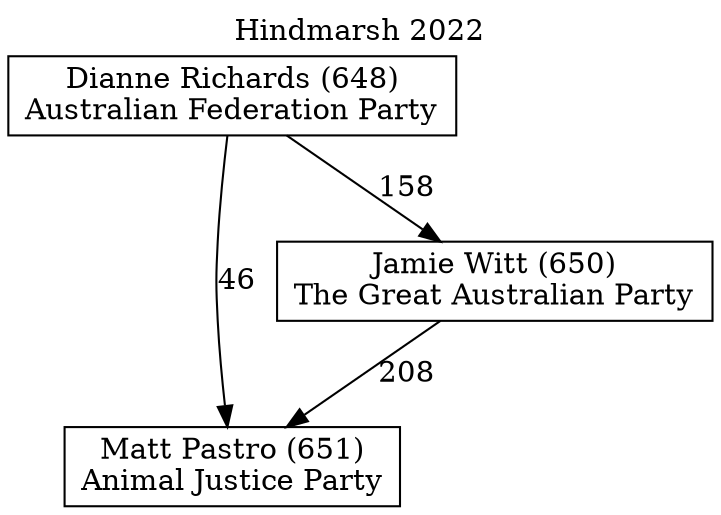 // House preference flow
digraph "Matt Pastro (651)_Hindmarsh_2022" {
	graph [label="Hindmarsh 2022" labelloc=t mclimit=10]
	node [shape=box]
	"Dianne Richards (648)" [label="Dianne Richards (648)
Australian Federation Party"]
	"Matt Pastro (651)" [label="Matt Pastro (651)
Animal Justice Party"]
	"Jamie Witt (650)" [label="Jamie Witt (650)
The Great Australian Party"]
	"Dianne Richards (648)" -> "Matt Pastro (651)" [label=46]
	"Dianne Richards (648)" -> "Jamie Witt (650)" [label=158]
	"Jamie Witt (650)" -> "Matt Pastro (651)" [label=208]
}
